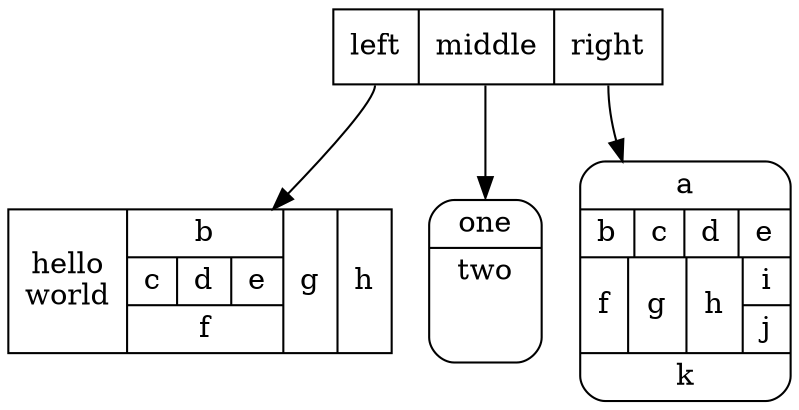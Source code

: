 digraph structs {
	node[shape=record]
	struct1 [label="<f0> left|<f1> middle|<f2> right"];
	struct2 [label="{<f0> one|<f1> two\n\n\n}" shape=Mrecord];
	struct3 [label="hello\nworld |{ b |{c|<here> d|e}| f}| g | h"];
	struct4 [label="{a|{b|c|d|e}|{f|g|h|{i|j}}|k}" shape=Mrecord];
	struct1:f1 -> struct2:f0;
	struct1:f0 -> struct3:f1;
	struct1:f2 -> struct4;
}